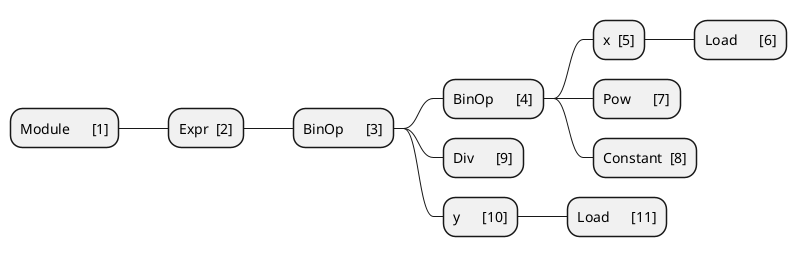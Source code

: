 @startmindmap
* Module      [1]
** Expr  [2]
*** BinOp      [3]
**** BinOp      [4]
***** x  [5]
****** Load      [6]
***** Pow      [7]
***** Constant  [8]
**** Div      [9]
**** y      [10]
***** Load      [11]
@endmindmap